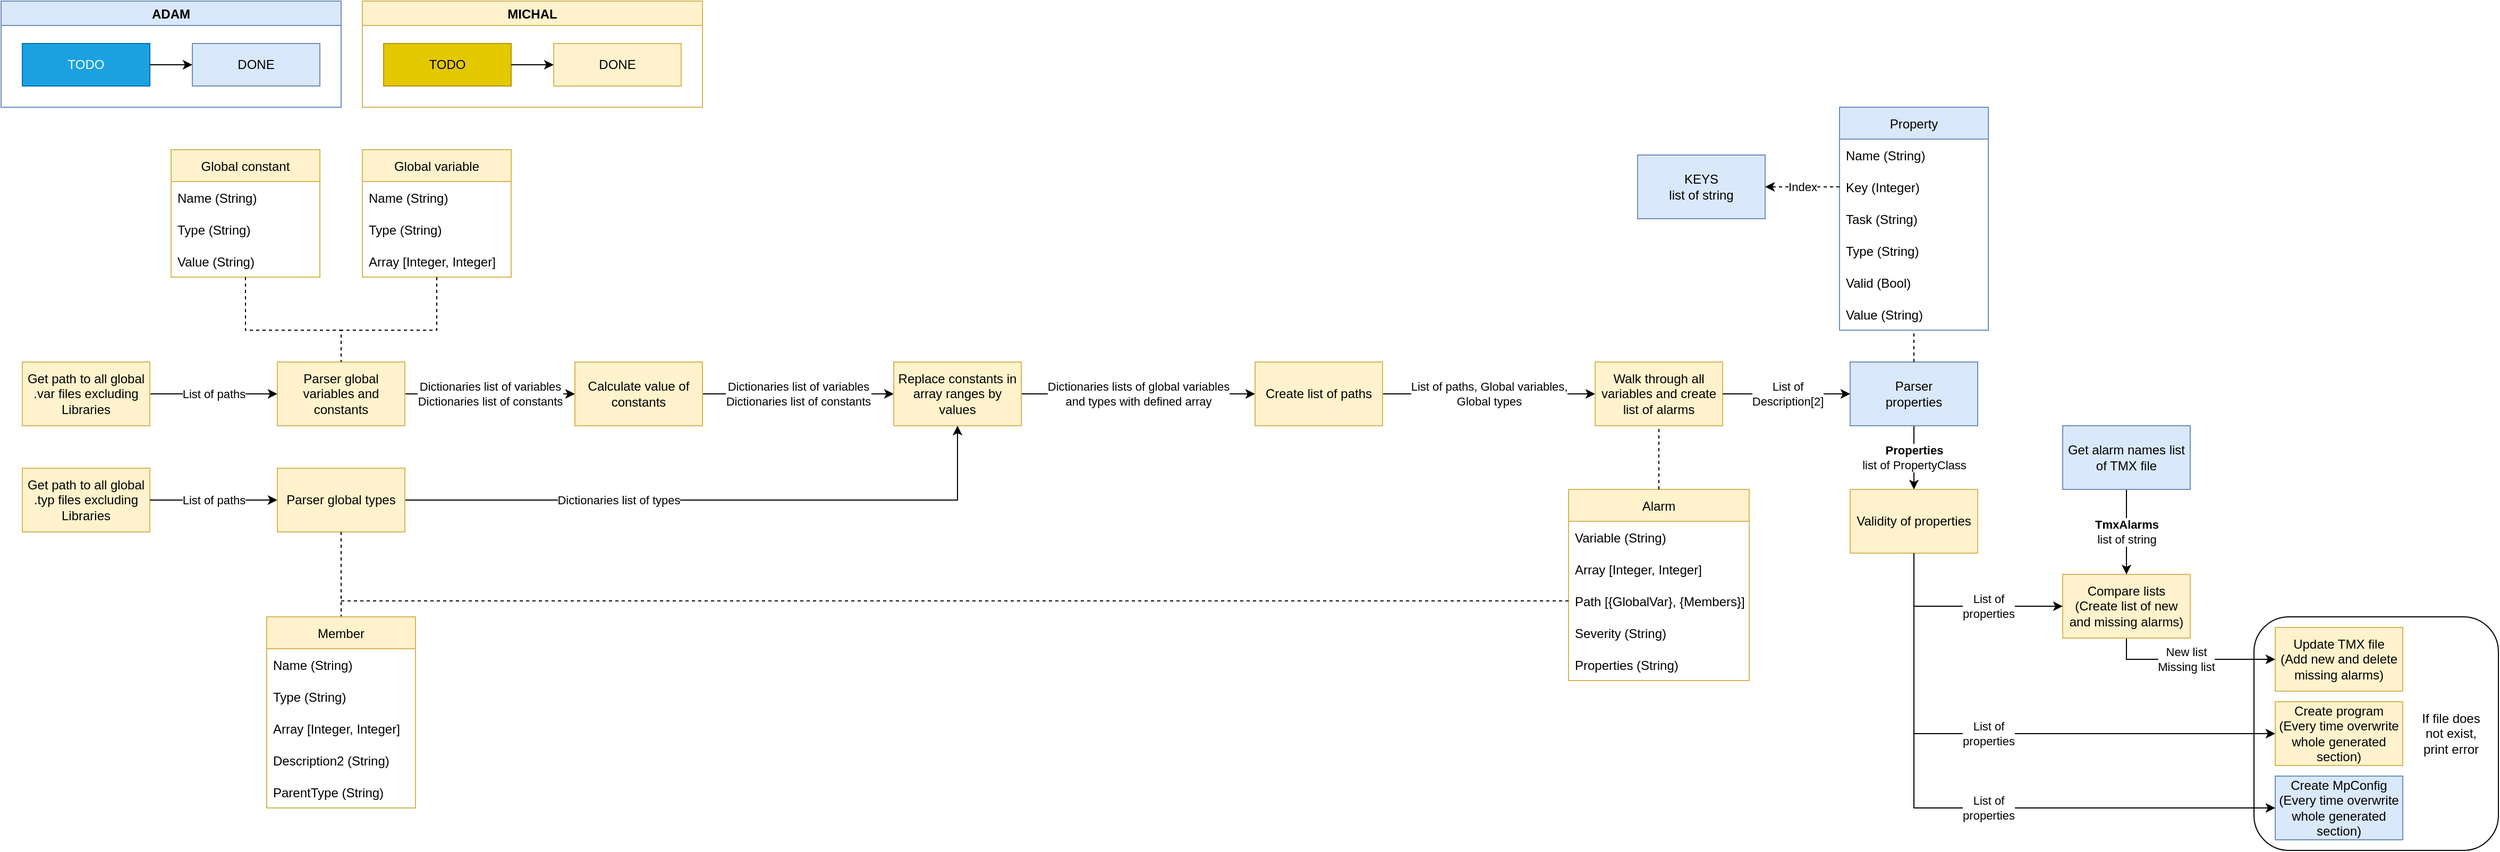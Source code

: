 <mxfile version="15.9.1" type="device"><diagram id="9NWAL7APkjzhfhenOMsG" name="Properties decoder"><mxGraphModel dx="1422" dy="762" grid="1" gridSize="10" guides="1" tooltips="1" connect="1" arrows="1" fold="1" page="1" pageScale="1" pageWidth="827" pageHeight="1169" math="0" shadow="0"><root><mxCell id="0"/><mxCell id="1" parent="0"/><mxCell id="HzwpLAhCbGpcK4hViFHr-84" value="" style="rounded=1;whiteSpace=wrap;html=1;labelBackgroundColor=none;" parent="1" vertex="1"><mxGeometry x="2140" y="600" width="230" height="220" as="geometry"/></mxCell><mxCell id="HzwpLAhCbGpcK4hViFHr-85" value="Property" style="swimlane;fontStyle=0;childLayout=stackLayout;horizontal=1;startSize=30;horizontalStack=0;resizeParent=1;resizeParentMax=0;resizeLast=0;collapsible=1;marginBottom=0;fillColor=#dae8fc;strokeColor=#6c8ebf;" parent="1" vertex="1"><mxGeometry x="1750" y="120" width="140" height="210" as="geometry"/></mxCell><mxCell id="HzwpLAhCbGpcK4hViFHr-115" value="Name (String)" style="text;strokeColor=none;fillColor=none;align=left;verticalAlign=middle;spacingLeft=4;spacingRight=4;overflow=hidden;points=[[0,0.5],[1,0.5]];portConstraint=eastwest;rotatable=0;" parent="HzwpLAhCbGpcK4hViFHr-85" vertex="1"><mxGeometry y="30" width="140" height="30" as="geometry"/></mxCell><mxCell id="HzwpLAhCbGpcK4hViFHr-86" value="Key (Integer)" style="text;strokeColor=none;fillColor=none;align=left;verticalAlign=middle;spacingLeft=4;spacingRight=4;overflow=hidden;points=[[0,0.5],[1,0.5]];portConstraint=eastwest;rotatable=0;" parent="HzwpLAhCbGpcK4hViFHr-85" vertex="1"><mxGeometry y="60" width="140" height="30" as="geometry"/></mxCell><mxCell id="HzwpLAhCbGpcK4hViFHr-89" value="Task (String)" style="text;strokeColor=none;fillColor=none;align=left;verticalAlign=middle;spacingLeft=4;spacingRight=4;overflow=hidden;points=[[0,0.5],[1,0.5]];portConstraint=eastwest;rotatable=0;" parent="HzwpLAhCbGpcK4hViFHr-85" vertex="1"><mxGeometry y="90" width="140" height="30" as="geometry"/></mxCell><mxCell id="HzwpLAhCbGpcK4hViFHr-116" value="Type (String)" style="text;strokeColor=none;fillColor=none;align=left;verticalAlign=middle;spacingLeft=4;spacingRight=4;overflow=hidden;points=[[0,0.5],[1,0.5]];portConstraint=eastwest;rotatable=0;" parent="HzwpLAhCbGpcK4hViFHr-85" vertex="1"><mxGeometry y="120" width="140" height="30" as="geometry"/></mxCell><mxCell id="HzwpLAhCbGpcK4hViFHr-87" value="Valid (Bool)" style="text;strokeColor=none;fillColor=none;align=left;verticalAlign=middle;spacingLeft=4;spacingRight=4;overflow=hidden;points=[[0,0.5],[1,0.5]];portConstraint=eastwest;rotatable=0;" parent="HzwpLAhCbGpcK4hViFHr-85" vertex="1"><mxGeometry y="150" width="140" height="30" as="geometry"/></mxCell><mxCell id="HzwpLAhCbGpcK4hViFHr-88" value="Value (String)" style="text;strokeColor=none;fillColor=none;align=left;verticalAlign=middle;spacingLeft=4;spacingRight=4;overflow=hidden;points=[[0,0.5],[1,0.5]];portConstraint=eastwest;rotatable=0;" parent="HzwpLAhCbGpcK4hViFHr-85" vertex="1"><mxGeometry y="180" width="140" height="30" as="geometry"/></mxCell><mxCell id="HzwpLAhCbGpcK4hViFHr-94" value="&lt;b&gt;Properties&lt;/b&gt;&lt;br&gt;list of PropertyClass" style="edgeStyle=orthogonalEdgeStyle;rounded=0;orthogonalLoop=1;jettySize=auto;html=1;exitX=0.5;exitY=1;exitDx=0;exitDy=0;" parent="1" source="HzwpLAhCbGpcK4hViFHr-95" target="HzwpLAhCbGpcK4hViFHr-98" edge="1"><mxGeometry relative="1" as="geometry"><mxPoint x="1875" y="430" as="sourcePoint"/></mxGeometry></mxCell><mxCell id="HzwpLAhCbGpcK4hViFHr-95" value="Parser&lt;br&gt;properties" style="rounded=0;whiteSpace=wrap;html=1;fillColor=#dae8fc;strokeColor=#6c8ebf;" parent="1" vertex="1"><mxGeometry x="1760" y="360" width="120" height="60" as="geometry"/></mxCell><mxCell id="HzwpLAhCbGpcK4hViFHr-96" value="" style="endArrow=none;dashed=1;html=1;rounded=0;exitX=0.5;exitY=0;exitDx=0;exitDy=0;" parent="1" source="HzwpLAhCbGpcK4hViFHr-95" target="HzwpLAhCbGpcK4hViFHr-85" edge="1"><mxGeometry width="50" height="50" relative="1" as="geometry"><mxPoint x="1340" y="460" as="sourcePoint"/><mxPoint x="1230" y="360" as="targetPoint"/></mxGeometry></mxCell><mxCell id="HzwpLAhCbGpcK4hViFHr-97" value="List of&lt;br&gt;properties" style="edgeStyle=orthogonalEdgeStyle;rounded=0;orthogonalLoop=1;jettySize=auto;html=1;entryX=0;entryY=0.5;entryDx=0;entryDy=0;" parent="1" source="HzwpLAhCbGpcK4hViFHr-98" target="HzwpLAhCbGpcK4hViFHr-101" edge="1"><mxGeometry x="-0.059" relative="1" as="geometry"><mxPoint x="2060" y="703" as="targetPoint"/><Array as="points"><mxPoint x="1820" y="710"/></Array><mxPoint as="offset"/></mxGeometry></mxCell><mxCell id="HzwpLAhCbGpcK4hViFHr-98" value="Validity&amp;nbsp;of properties" style="rounded=0;whiteSpace=wrap;html=1;fillColor=#fff2cc;strokeColor=#d6b656;" parent="1" vertex="1"><mxGeometry x="1760" y="480" width="120" height="60" as="geometry"/></mxCell><mxCell id="HzwpLAhCbGpcK4hViFHr-99" value="KEYS&lt;br&gt;list of string" style="rounded=0;whiteSpace=wrap;html=1;fillColor=#dae8fc;strokeColor=#6c8ebf;" parent="1" vertex="1"><mxGeometry x="1560" y="165" width="120" height="60" as="geometry"/></mxCell><mxCell id="HzwpLAhCbGpcK4hViFHr-100" value="Index" style="edgeStyle=orthogonalEdgeStyle;rounded=0;orthogonalLoop=1;jettySize=auto;html=1;exitX=0;exitY=0.5;exitDx=0;exitDy=0;entryX=1;entryY=0.5;entryDx=0;entryDy=0;dashed=1;" parent="1" source="HzwpLAhCbGpcK4hViFHr-86" target="HzwpLAhCbGpcK4hViFHr-99" edge="1"><mxGeometry relative="1" as="geometry"/></mxCell><mxCell id="HzwpLAhCbGpcK4hViFHr-101" value="Create program&lt;br&gt;(Every time overwrite whole generated section)" style="whiteSpace=wrap;html=1;rounded=0;fillColor=#fff2cc;strokeColor=#d6b656;" parent="1" vertex="1"><mxGeometry x="2160" y="680" width="120" height="60" as="geometry"/></mxCell><mxCell id="HzwpLAhCbGpcK4hViFHr-102" value="Create MpConfig&lt;br&gt;(Every time overwrite whole generated section)" style="whiteSpace=wrap;html=1;rounded=0;fillColor=#dae8fc;strokeColor=#6c8ebf;" parent="1" vertex="1"><mxGeometry x="2160" y="750" width="120" height="60" as="geometry"/></mxCell><mxCell id="HzwpLAhCbGpcK4hViFHr-105" value="List of&lt;br&gt;properties" style="edgeStyle=orthogonalEdgeStyle;rounded=0;orthogonalLoop=1;jettySize=auto;html=1;exitX=0.5;exitY=1;exitDx=0;exitDy=0;entryX=0;entryY=0.5;entryDx=0;entryDy=0;" parent="1" source="HzwpLAhCbGpcK4hViFHr-98" target="HzwpLAhCbGpcK4hViFHr-102" edge="1"><mxGeometry x="0.069" relative="1" as="geometry"><mxPoint x="1830" y="620" as="sourcePoint"/><mxPoint x="2140" y="770" as="targetPoint"/><Array as="points"><mxPoint x="1820" y="780"/></Array><mxPoint as="offset"/></mxGeometry></mxCell><mxCell id="HzwpLAhCbGpcK4hViFHr-108" value="New list&lt;br&gt;Missing list" style="edgeStyle=orthogonalEdgeStyle;rounded=0;orthogonalLoop=1;jettySize=auto;html=1;exitX=0.5;exitY=1;exitDx=0;exitDy=0;" parent="1" source="HzwpLAhCbGpcK4hViFHr-109" target="HzwpLAhCbGpcK4hViFHr-114" edge="1"><mxGeometry x="-0.053" relative="1" as="geometry"><mxPoint as="offset"/><Array as="points"><mxPoint x="2020" y="640"/></Array></mxGeometry></mxCell><mxCell id="HzwpLAhCbGpcK4hViFHr-109" value="Compare lists&lt;br&gt;(Create list of new and missing alarms)" style="rounded=0;whiteSpace=wrap;html=1;fillColor=#fff2cc;strokeColor=#d6b656;" parent="1" vertex="1"><mxGeometry x="1960" y="560" width="120" height="60" as="geometry"/></mxCell><mxCell id="HzwpLAhCbGpcK4hViFHr-110" value="&lt;b&gt;TmxAlarms&lt;br&gt;&lt;/b&gt;list of string" style="edgeStyle=orthogonalEdgeStyle;rounded=0;orthogonalLoop=1;jettySize=auto;html=1;" parent="1" source="HzwpLAhCbGpcK4hViFHr-111" target="HzwpLAhCbGpcK4hViFHr-109" edge="1"><mxGeometry relative="1" as="geometry"/></mxCell><mxCell id="HzwpLAhCbGpcK4hViFHr-111" value="Get alarm names list of TMX file" style="rounded=0;whiteSpace=wrap;html=1;fillColor=#dae8fc;strokeColor=#6c8ebf;" parent="1" vertex="1"><mxGeometry x="1960" y="420" width="120" height="60" as="geometry"/></mxCell><mxCell id="HzwpLAhCbGpcK4hViFHr-112" value="List of&lt;br&gt;properties" style="edgeStyle=orthogonalEdgeStyle;rounded=0;orthogonalLoop=1;jettySize=auto;html=1;entryX=0;entryY=0.5;entryDx=0;entryDy=0;exitX=0.5;exitY=1;exitDx=0;exitDy=0;" parent="1" source="HzwpLAhCbGpcK4hViFHr-98" target="HzwpLAhCbGpcK4hViFHr-109" edge="1"><mxGeometry x="0.263" relative="1" as="geometry"><mxPoint x="1830" y="570" as="sourcePoint"/><mxPoint x="1670" y="740" as="targetPoint"/><Array as="points"><mxPoint x="1820" y="590"/></Array><mxPoint as="offset"/></mxGeometry></mxCell><mxCell id="HzwpLAhCbGpcK4hViFHr-113" value="If file does&lt;br&gt;not exist,&lt;br&gt;print error" style="text;html=1;align=center;verticalAlign=middle;resizable=0;points=[];autosize=1;strokeColor=none;fillColor=none;" parent="1" vertex="1"><mxGeometry x="2290" y="685" width="70" height="50" as="geometry"/></mxCell><mxCell id="HzwpLAhCbGpcK4hViFHr-114" value="Update TMX file&lt;br&gt;(Add new and delete missing alarms)" style="rounded=0;whiteSpace=wrap;html=1;fillColor=#fff2cc;strokeColor=#d6b656;" parent="1" vertex="1"><mxGeometry x="2160" y="610" width="120" height="60" as="geometry"/></mxCell><mxCell id="QvO_6JArTD7BzE3vEbCa-9" value="ADAM" style="swimlane;fillColor=#dae8fc;strokeColor=#6c8ebf;" parent="1" vertex="1"><mxGeometry x="20" y="20" width="320" height="100" as="geometry"/></mxCell><mxCell id="HzwpLAhCbGpcK4hViFHr-106" value="TODO" style="rounded=0;whiteSpace=wrap;html=1;fillColor=#1ba1e2;strokeColor=#006EAF;fontColor=#ffffff;" parent="QvO_6JArTD7BzE3vEbCa-9" vertex="1"><mxGeometry x="20" y="40" width="120" height="40" as="geometry"/></mxCell><mxCell id="QvO_6JArTD7BzE3vEbCa-3" value="DONE" style="rounded=0;whiteSpace=wrap;html=1;fillColor=#dae8fc;strokeColor=#6c8ebf;" parent="QvO_6JArTD7BzE3vEbCa-9" vertex="1"><mxGeometry x="180" y="40" width="120" height="40" as="geometry"/></mxCell><mxCell id="QvO_6JArTD7BzE3vEbCa-2" value="" style="edgeStyle=orthogonalEdgeStyle;rounded=0;orthogonalLoop=1;jettySize=auto;html=1;entryX=0;entryY=0.5;entryDx=0;entryDy=0;" parent="QvO_6JArTD7BzE3vEbCa-9" source="HzwpLAhCbGpcK4hViFHr-106" target="QvO_6JArTD7BzE3vEbCa-3" edge="1"><mxGeometry relative="1" as="geometry"><mxPoint x="-210" y="10" as="targetPoint"/></mxGeometry></mxCell><mxCell id="QvO_6JArTD7BzE3vEbCa-10" value="MICHAL" style="swimlane;fillColor=#fff2cc;strokeColor=#d6b656;" parent="1" vertex="1"><mxGeometry x="360" y="20" width="320" height="100" as="geometry"><mxRectangle x="50" y="280" width="80" height="23" as="alternateBounds"/></mxGeometry></mxCell><mxCell id="QvO_6JArTD7BzE3vEbCa-11" value="TODO" style="rounded=0;whiteSpace=wrap;html=1;fillColor=#e3c800;strokeColor=#B09500;fontColor=#000000;" parent="QvO_6JArTD7BzE3vEbCa-10" vertex="1"><mxGeometry x="20" y="40" width="120" height="40" as="geometry"/></mxCell><mxCell id="QvO_6JArTD7BzE3vEbCa-12" value="DONE" style="rounded=0;whiteSpace=wrap;html=1;fillColor=#fff2cc;strokeColor=#d6b656;" parent="QvO_6JArTD7BzE3vEbCa-10" vertex="1"><mxGeometry x="180" y="40" width="120" height="40" as="geometry"/></mxCell><mxCell id="QvO_6JArTD7BzE3vEbCa-13" value="" style="edgeStyle=orthogonalEdgeStyle;rounded=0;orthogonalLoop=1;jettySize=auto;html=1;entryX=0;entryY=0.5;entryDx=0;entryDy=0;" parent="QvO_6JArTD7BzE3vEbCa-10" source="QvO_6JArTD7BzE3vEbCa-11" target="QvO_6JArTD7BzE3vEbCa-12" edge="1"><mxGeometry relative="1" as="geometry"><mxPoint x="-210" y="10" as="targetPoint"/></mxGeometry></mxCell><mxCell id="1fbnJ7_X0OleI06kqf7i-3" value="List of paths" style="edgeStyle=orthogonalEdgeStyle;rounded=0;orthogonalLoop=1;jettySize=auto;html=1;" parent="1" source="1fbnJ7_X0OleI06kqf7i-1" target="1fbnJ7_X0OleI06kqf7i-2" edge="1"><mxGeometry relative="1" as="geometry"><mxPoint as="offset"/></mxGeometry></mxCell><mxCell id="1fbnJ7_X0OleI06kqf7i-1" value="Get path to all global .var files excluding Libraries" style="rounded=0;whiteSpace=wrap;html=1;fillColor=#fff2cc;strokeColor=#d6b656;" parent="1" vertex="1"><mxGeometry x="40" y="360" width="120" height="60" as="geometry"/></mxCell><mxCell id="1fbnJ7_X0OleI06kqf7i-18" value="Dictionaries list of variables&lt;br&gt;Dictionaries list of constants" style="edgeStyle=orthogonalEdgeStyle;rounded=0;orthogonalLoop=1;jettySize=auto;html=1;" parent="1" source="1fbnJ7_X0OleI06kqf7i-2" target="1fbnJ7_X0OleI06kqf7i-17" edge="1"><mxGeometry relative="1" as="geometry"><Array as="points"><mxPoint x="290" y="400"/></Array><mxPoint as="offset"/></mxGeometry></mxCell><mxCell id="1fbnJ7_X0OleI06kqf7i-2" value="Parser global variables and constants" style="whiteSpace=wrap;html=1;rounded=0;strokeColor=#d6b656;fillColor=#fff2cc;" parent="1" vertex="1"><mxGeometry x="280" y="360" width="120" height="60" as="geometry"/></mxCell><mxCell id="1fbnJ7_X0OleI06kqf7i-4" value="Global variable" style="swimlane;fontStyle=0;childLayout=stackLayout;horizontal=1;startSize=30;horizontalStack=0;resizeParent=1;resizeParentMax=0;resizeLast=0;collapsible=1;marginBottom=0;fillColor=#fff2cc;strokeColor=#d6b656;" parent="1" vertex="1"><mxGeometry x="360" y="160" width="140" height="120" as="geometry"><mxRectangle x="220" y="200" width="110" height="30" as="alternateBounds"/></mxGeometry></mxCell><mxCell id="1fbnJ7_X0OleI06kqf7i-5" value="Name (String)" style="text;strokeColor=none;fillColor=none;align=left;verticalAlign=middle;spacingLeft=4;spacingRight=4;overflow=hidden;points=[[0,0.5],[1,0.5]];portConstraint=eastwest;rotatable=0;" parent="1fbnJ7_X0OleI06kqf7i-4" vertex="1"><mxGeometry y="30" width="140" height="30" as="geometry"/></mxCell><mxCell id="1fbnJ7_X0OleI06kqf7i-8" value="Type (String)" style="text;strokeColor=none;fillColor=none;align=left;verticalAlign=middle;spacingLeft=4;spacingRight=4;overflow=hidden;points=[[0,0.5],[1,0.5]];portConstraint=eastwest;rotatable=0;" parent="1fbnJ7_X0OleI06kqf7i-4" vertex="1"><mxGeometry y="60" width="140" height="30" as="geometry"/></mxCell><mxCell id="1fbnJ7_X0OleI06kqf7i-9" value="Array [Integer, Integer]" style="text;strokeColor=none;fillColor=none;align=left;verticalAlign=middle;spacingLeft=4;spacingRight=4;overflow=hidden;points=[[0,0.5],[1,0.5]];portConstraint=eastwest;rotatable=0;" parent="1fbnJ7_X0OleI06kqf7i-4" vertex="1"><mxGeometry y="90" width="140" height="30" as="geometry"/></mxCell><mxCell id="1fbnJ7_X0OleI06kqf7i-11" value="" style="endArrow=none;dashed=1;html=1;rounded=0;entryX=0.5;entryY=0;entryDx=0;entryDy=0;exitX=0.5;exitY=1;exitDx=0;exitDy=0;" parent="1" source="1fbnJ7_X0OleI06kqf7i-4" target="1fbnJ7_X0OleI06kqf7i-2" edge="1"><mxGeometry width="50" height="50" relative="1" as="geometry"><mxPoint x="490" y="250" as="sourcePoint"/><mxPoint x="600" y="1165" as="targetPoint"/><Array as="points"><mxPoint x="430" y="330"/><mxPoint x="340" y="330"/></Array></mxGeometry></mxCell><mxCell id="1fbnJ7_X0OleI06kqf7i-12" value="Global constant" style="swimlane;fontStyle=0;childLayout=stackLayout;horizontal=1;startSize=30;horizontalStack=0;resizeParent=1;resizeParentMax=0;resizeLast=0;collapsible=1;marginBottom=0;fillColor=#fff2cc;strokeColor=#d6b656;" parent="1" vertex="1"><mxGeometry x="180" y="160" width="140" height="120" as="geometry"><mxRectangle x="20" y="170" width="120" height="30" as="alternateBounds"/></mxGeometry></mxCell><mxCell id="1fbnJ7_X0OleI06kqf7i-13" value="Name (String)" style="text;strokeColor=none;fillColor=none;align=left;verticalAlign=middle;spacingLeft=4;spacingRight=4;overflow=hidden;points=[[0,0.5],[1,0.5]];portConstraint=eastwest;rotatable=0;" parent="1fbnJ7_X0OleI06kqf7i-12" vertex="1"><mxGeometry y="30" width="140" height="30" as="geometry"/></mxCell><mxCell id="1fbnJ7_X0OleI06kqf7i-14" value="Type (String)" style="text;strokeColor=none;fillColor=none;align=left;verticalAlign=middle;spacingLeft=4;spacingRight=4;overflow=hidden;points=[[0,0.5],[1,0.5]];portConstraint=eastwest;rotatable=0;" parent="1fbnJ7_X0OleI06kqf7i-12" vertex="1"><mxGeometry y="60" width="140" height="30" as="geometry"/></mxCell><mxCell id="1fbnJ7_X0OleI06kqf7i-15" value="Value (String)" style="text;strokeColor=none;fillColor=none;align=left;verticalAlign=middle;spacingLeft=4;spacingRight=4;overflow=hidden;points=[[0,0.5],[1,0.5]];portConstraint=eastwest;rotatable=0;" parent="1fbnJ7_X0OleI06kqf7i-12" vertex="1"><mxGeometry y="90" width="140" height="30" as="geometry"/></mxCell><mxCell id="1fbnJ7_X0OleI06kqf7i-20" value="Dictionaries list of variables&lt;br&gt;Dictionaries list of constants" style="edgeStyle=orthogonalEdgeStyle;rounded=0;orthogonalLoop=1;jettySize=auto;html=1;exitX=1;exitY=0.5;exitDx=0;exitDy=0;" parent="1" source="1fbnJ7_X0OleI06kqf7i-17" target="1fbnJ7_X0OleI06kqf7i-19" edge="1"><mxGeometry relative="1" as="geometry"><mxPoint as="offset"/></mxGeometry></mxCell><mxCell id="1fbnJ7_X0OleI06kqf7i-17" value="Calculate value of constants" style="whiteSpace=wrap;html=1;rounded=0;strokeColor=#d6b656;fillColor=#fff2cc;" parent="1" vertex="1"><mxGeometry x="560" y="360" width="120" height="60" as="geometry"/></mxCell><mxCell id="1fbnJ7_X0OleI06kqf7i-23" value="Dictionaries lists of global variables&lt;br&gt;and types with defined array" style="edgeStyle=orthogonalEdgeStyle;rounded=0;orthogonalLoop=1;jettySize=auto;html=1;entryX=0;entryY=0.5;entryDx=0;entryDy=0;" parent="1" source="1fbnJ7_X0OleI06kqf7i-19" target="IU4C6IMOC_qkIUQs_Qxi-1" edge="1"><mxGeometry relative="1" as="geometry"><mxPoint x="810" y="910" as="targetPoint"/><mxPoint as="offset"/></mxGeometry></mxCell><mxCell id="1fbnJ7_X0OleI06kqf7i-19" value="Replace constants in array ranges by values" style="whiteSpace=wrap;html=1;rounded=0;strokeColor=#d6b656;fillColor=#fff2cc;" parent="1" vertex="1"><mxGeometry x="860" y="360" width="120" height="60" as="geometry"/></mxCell><mxCell id="1fbnJ7_X0OleI06kqf7i-22" value="Walk through all variables and create list of alarms" style="whiteSpace=wrap;html=1;rounded=0;strokeColor=#d6b656;fillColor=#fff2cc;" parent="1" vertex="1"><mxGeometry x="1520" y="360" width="120" height="60" as="geometry"/></mxCell><mxCell id="1fbnJ7_X0OleI06kqf7i-26" value="" style="edgeStyle=orthogonalEdgeStyle;rounded=0;orthogonalLoop=1;jettySize=auto;html=1;entryX=0.5;entryY=1;entryDx=0;entryDy=0;exitX=1;exitY=0.5;exitDx=0;exitDy=0;" parent="1" source="1fbnJ7_X0OleI06kqf7i-29" target="1fbnJ7_X0OleI06kqf7i-19" edge="1"><mxGeometry relative="1" as="geometry"><mxPoint x="460" y="1020" as="sourcePoint"/><mxPoint x="420" y="1050" as="targetPoint"/><Array as="points"/></mxGeometry></mxCell><mxCell id="1fbnJ7_X0OleI06kqf7i-27" value="Dictionaries list of types" style="edgeLabel;html=1;align=center;verticalAlign=middle;resizable=0;points=[];" parent="1fbnJ7_X0OleI06kqf7i-26" vertex="1" connectable="0"><mxGeometry x="-0.463" y="1" relative="1" as="geometry"><mxPoint x="42" y="1" as="offset"/></mxGeometry></mxCell><mxCell id="1fbnJ7_X0OleI06kqf7i-24" value="Get path to all global .typ files excluding Libraries" style="whiteSpace=wrap;html=1;rounded=0;strokeColor=#d6b656;fillColor=#fff2cc;" parent="1" vertex="1"><mxGeometry x="40" y="460" width="120" height="60" as="geometry"/></mxCell><mxCell id="1fbnJ7_X0OleI06kqf7i-28" value="List of paths" style="edgeStyle=orthogonalEdgeStyle;rounded=0;orthogonalLoop=1;jettySize=auto;html=1;exitX=1;exitY=0.5;exitDx=0;exitDy=0;entryX=0;entryY=0.5;entryDx=0;entryDy=0;" parent="1" source="1fbnJ7_X0OleI06kqf7i-24" target="1fbnJ7_X0OleI06kqf7i-29" edge="1"><mxGeometry relative="1" as="geometry"><mxPoint x="800" y="1020" as="sourcePoint"/></mxGeometry></mxCell><mxCell id="1fbnJ7_X0OleI06kqf7i-29" value="Parser global types" style="whiteSpace=wrap;html=1;rounded=0;strokeColor=#d6b656;fillColor=#fff2cc;" parent="1" vertex="1"><mxGeometry x="280" y="460" width="120" height="60" as="geometry"/></mxCell><mxCell id="1fbnJ7_X0OleI06kqf7i-36" value="" style="endArrow=none;dashed=1;html=1;rounded=0;exitX=0.5;exitY=1;exitDx=0;exitDy=0;entryX=0.5;entryY=0;entryDx=0;entryDy=0;" parent="1" source="1fbnJ7_X0OleI06kqf7i-29" target="1fbnJ7_X0OleI06kqf7i-40" edge="1"><mxGeometry width="50" height="50" relative="1" as="geometry"><mxPoint x="720" y="895" as="sourcePoint"/><mxPoint x="650" y="950" as="targetPoint"/><Array as="points"/></mxGeometry></mxCell><mxCell id="1fbnJ7_X0OleI06kqf7i-40" value="Member" style="swimlane;fontStyle=0;childLayout=stackLayout;horizontal=1;startSize=30;horizontalStack=0;resizeParent=1;resizeParentMax=0;resizeLast=0;collapsible=1;marginBottom=0;fillColor=#fff2cc;strokeColor=#d6b656;" parent="1" vertex="1"><mxGeometry x="270" y="600" width="140" height="180" as="geometry"/></mxCell><mxCell id="1fbnJ7_X0OleI06kqf7i-41" value="Name (String)" style="text;strokeColor=none;fillColor=none;align=left;verticalAlign=middle;spacingLeft=4;spacingRight=4;overflow=hidden;points=[[0,0.5],[1,0.5]];portConstraint=eastwest;rotatable=0;" parent="1fbnJ7_X0OleI06kqf7i-40" vertex="1"><mxGeometry y="30" width="140" height="30" as="geometry"/></mxCell><mxCell id="1fbnJ7_X0OleI06kqf7i-42" value="Type (String)" style="text;strokeColor=none;fillColor=none;align=left;verticalAlign=middle;spacingLeft=4;spacingRight=4;overflow=hidden;points=[[0,0.5],[1,0.5]];portConstraint=eastwest;rotatable=0;" parent="1fbnJ7_X0OleI06kqf7i-40" vertex="1"><mxGeometry y="60" width="140" height="30" as="geometry"/></mxCell><mxCell id="1fbnJ7_X0OleI06kqf7i-43" value="Array [Integer, Integer]" style="text;strokeColor=none;fillColor=none;align=left;verticalAlign=middle;spacingLeft=4;spacingRight=4;overflow=hidden;points=[[0,0.5],[1,0.5]];portConstraint=eastwest;rotatable=0;" parent="1fbnJ7_X0OleI06kqf7i-40" vertex="1"><mxGeometry y="90" width="140" height="30" as="geometry"/></mxCell><mxCell id="1fbnJ7_X0OleI06kqf7i-44" value="Description2 (String)" style="text;strokeColor=none;fillColor=none;align=left;verticalAlign=middle;spacingLeft=4;spacingRight=4;overflow=hidden;points=[[0,0.5],[1,0.5]];portConstraint=eastwest;rotatable=0;" parent="1fbnJ7_X0OleI06kqf7i-40" vertex="1"><mxGeometry y="120" width="140" height="30" as="geometry"/></mxCell><mxCell id="IU4C6IMOC_qkIUQs_Qxi-4" value="ParentType (String)" style="text;strokeColor=none;fillColor=none;align=left;verticalAlign=middle;spacingLeft=4;spacingRight=4;overflow=hidden;points=[[0,0.5],[1,0.5]];portConstraint=eastwest;rotatable=0;" parent="1fbnJ7_X0OleI06kqf7i-40" vertex="1"><mxGeometry y="150" width="140" height="30" as="geometry"/></mxCell><mxCell id="1fbnJ7_X0OleI06kqf7i-45" value="Alarm" style="swimlane;fontStyle=0;childLayout=stackLayout;horizontal=1;startSize=30;horizontalStack=0;resizeParent=1;resizeParentMax=0;resizeLast=0;collapsible=1;marginBottom=0;fillColor=#fff2cc;strokeColor=#d6b656;" parent="1" vertex="1"><mxGeometry x="1495" y="480" width="170" height="180" as="geometry"/></mxCell><mxCell id="1fbnJ7_X0OleI06kqf7i-46" value="Variable (String)" style="text;strokeColor=none;fillColor=none;align=left;verticalAlign=middle;spacingLeft=4;spacingRight=4;overflow=hidden;points=[[0,0.5],[1,0.5]];portConstraint=eastwest;rotatable=0;" parent="1fbnJ7_X0OleI06kqf7i-45" vertex="1"><mxGeometry y="30" width="170" height="30" as="geometry"/></mxCell><mxCell id="NcyqUEipQ9_lQjtAxni9-2" value="Array [Integer, Integer]" style="text;strokeColor=none;fillColor=none;align=left;verticalAlign=middle;spacingLeft=4;spacingRight=4;overflow=hidden;points=[[0,0.5],[1,0.5]];portConstraint=eastwest;rotatable=0;" parent="1fbnJ7_X0OleI06kqf7i-45" vertex="1"><mxGeometry y="60" width="170" height="30" as="geometry"/></mxCell><mxCell id="1fbnJ7_X0OleI06kqf7i-47" value="Path [{GlobalVar}, {Members}]" style="text;strokeColor=none;fillColor=none;align=left;verticalAlign=middle;spacingLeft=4;spacingRight=4;overflow=hidden;points=[[0,0.5],[1,0.5]];portConstraint=eastwest;rotatable=0;" parent="1fbnJ7_X0OleI06kqf7i-45" vertex="1"><mxGeometry y="90" width="170" height="30" as="geometry"/></mxCell><mxCell id="NcyqUEipQ9_lQjtAxni9-1" value="Severity (String)" style="text;strokeColor=none;fillColor=none;align=left;verticalAlign=middle;spacingLeft=4;spacingRight=4;overflow=hidden;points=[[0,0.5],[1,0.5]];portConstraint=eastwest;rotatable=0;" parent="1fbnJ7_X0OleI06kqf7i-45" vertex="1"><mxGeometry y="120" width="170" height="30" as="geometry"/></mxCell><mxCell id="1fbnJ7_X0OleI06kqf7i-49" value="Properties (String)" style="text;strokeColor=none;fillColor=none;align=left;verticalAlign=middle;spacingLeft=4;spacingRight=4;overflow=hidden;points=[[0,0.5],[1,0.5]];portConstraint=eastwest;rotatable=0;" parent="1fbnJ7_X0OleI06kqf7i-45" vertex="1"><mxGeometry y="150" width="170" height="30" as="geometry"/></mxCell><mxCell id="1fbnJ7_X0OleI06kqf7i-50" value="" style="endArrow=none;dashed=1;html=1;rounded=0;exitX=0;exitY=0.5;exitDx=0;exitDy=0;" parent="1" source="1fbnJ7_X0OleI06kqf7i-47" edge="1"><mxGeometry width="50" height="50" relative="1" as="geometry"><mxPoint x="1420" y="550" as="sourcePoint"/><mxPoint x="340" y="585" as="targetPoint"/><Array as="points"/></mxGeometry></mxCell><mxCell id="1fbnJ7_X0OleI06kqf7i-53" value="" style="endArrow=classic;html=1;rounded=0;exitX=1;exitY=0.5;exitDx=0;exitDy=0;entryX=0;entryY=0.5;entryDx=0;entryDy=0;" parent="1" source="1fbnJ7_X0OleI06kqf7i-22" target="HzwpLAhCbGpcK4hViFHr-95" edge="1"><mxGeometry width="50" height="50" relative="1" as="geometry"><mxPoint x="1455" y="650" as="sourcePoint"/><mxPoint x="1505" y="600" as="targetPoint"/><Array as="points"/></mxGeometry></mxCell><mxCell id="2KCKcqqNHTjqQ4MuSE7Q-1" value="List of&lt;br&gt;Description[2]" style="edgeLabel;html=1;align=center;verticalAlign=middle;resizable=0;points=[];" vertex="1" connectable="0" parent="1fbnJ7_X0OleI06kqf7i-53"><mxGeometry x="0.558" y="-1" relative="1" as="geometry"><mxPoint x="-33" y="-1" as="offset"/></mxGeometry></mxCell><mxCell id="NcyqUEipQ9_lQjtAxni9-3" value="" style="endArrow=none;dashed=1;html=1;rounded=0;exitX=0.5;exitY=0;exitDx=0;exitDy=0;entryX=0.5;entryY=1;entryDx=0;entryDy=0;" parent="1" source="1fbnJ7_X0OleI06kqf7i-45" target="1fbnJ7_X0OleI06kqf7i-22" edge="1"><mxGeometry width="50" height="50" relative="1" as="geometry"><mxPoint x="1455" y="920" as="sourcePoint"/><mxPoint x="1225" y="400" as="targetPoint"/><Array as="points"/></mxGeometry></mxCell><mxCell id="IU4C6IMOC_qkIUQs_Qxi-3" value="List of paths, Global variables,&lt;br&gt;Global types" style="edgeStyle=orthogonalEdgeStyle;rounded=0;orthogonalLoop=1;jettySize=auto;html=1;entryX=0;entryY=0.5;entryDx=0;entryDy=0;" parent="1" source="IU4C6IMOC_qkIUQs_Qxi-1" target="1fbnJ7_X0OleI06kqf7i-22" edge="1"><mxGeometry relative="1" as="geometry"><mxPoint as="offset"/></mxGeometry></mxCell><mxCell id="IU4C6IMOC_qkIUQs_Qxi-1" value="Create list of paths" style="rounded=0;whiteSpace=wrap;html=1;fillColor=#fff2cc;strokeColor=#d6b656;" parent="1" vertex="1"><mxGeometry x="1200" y="360" width="120" height="60" as="geometry"/></mxCell><mxCell id="2KCKcqqNHTjqQ4MuSE7Q-2" value="" style="endArrow=none;dashed=1;html=1;rounded=0;entryX=0.5;entryY=0;entryDx=0;entryDy=0;exitX=0.5;exitY=1;exitDx=0;exitDy=0;" edge="1" parent="1" source="1fbnJ7_X0OleI06kqf7i-12" target="1fbnJ7_X0OleI06kqf7i-2"><mxGeometry width="50" height="50" relative="1" as="geometry"><mxPoint x="240" y="300" as="sourcePoint"/><mxPoint x="340" y="370" as="targetPoint"/><Array as="points"><mxPoint x="250" y="330"/><mxPoint x="340" y="330"/></Array></mxGeometry></mxCell></root></mxGraphModel></diagram></mxfile>